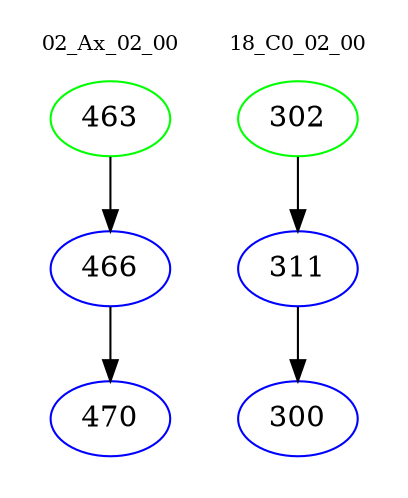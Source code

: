 digraph{
subgraph cluster_0 {
color = white
label = "02_Ax_02_00";
fontsize=10;
T0_463 [label="463", color="green"]
T0_463 -> T0_466 [color="black"]
T0_466 [label="466", color="blue"]
T0_466 -> T0_470 [color="black"]
T0_470 [label="470", color="blue"]
}
subgraph cluster_1 {
color = white
label = "18_C0_02_00";
fontsize=10;
T1_302 [label="302", color="green"]
T1_302 -> T1_311 [color="black"]
T1_311 [label="311", color="blue"]
T1_311 -> T1_300 [color="black"]
T1_300 [label="300", color="blue"]
}
}
